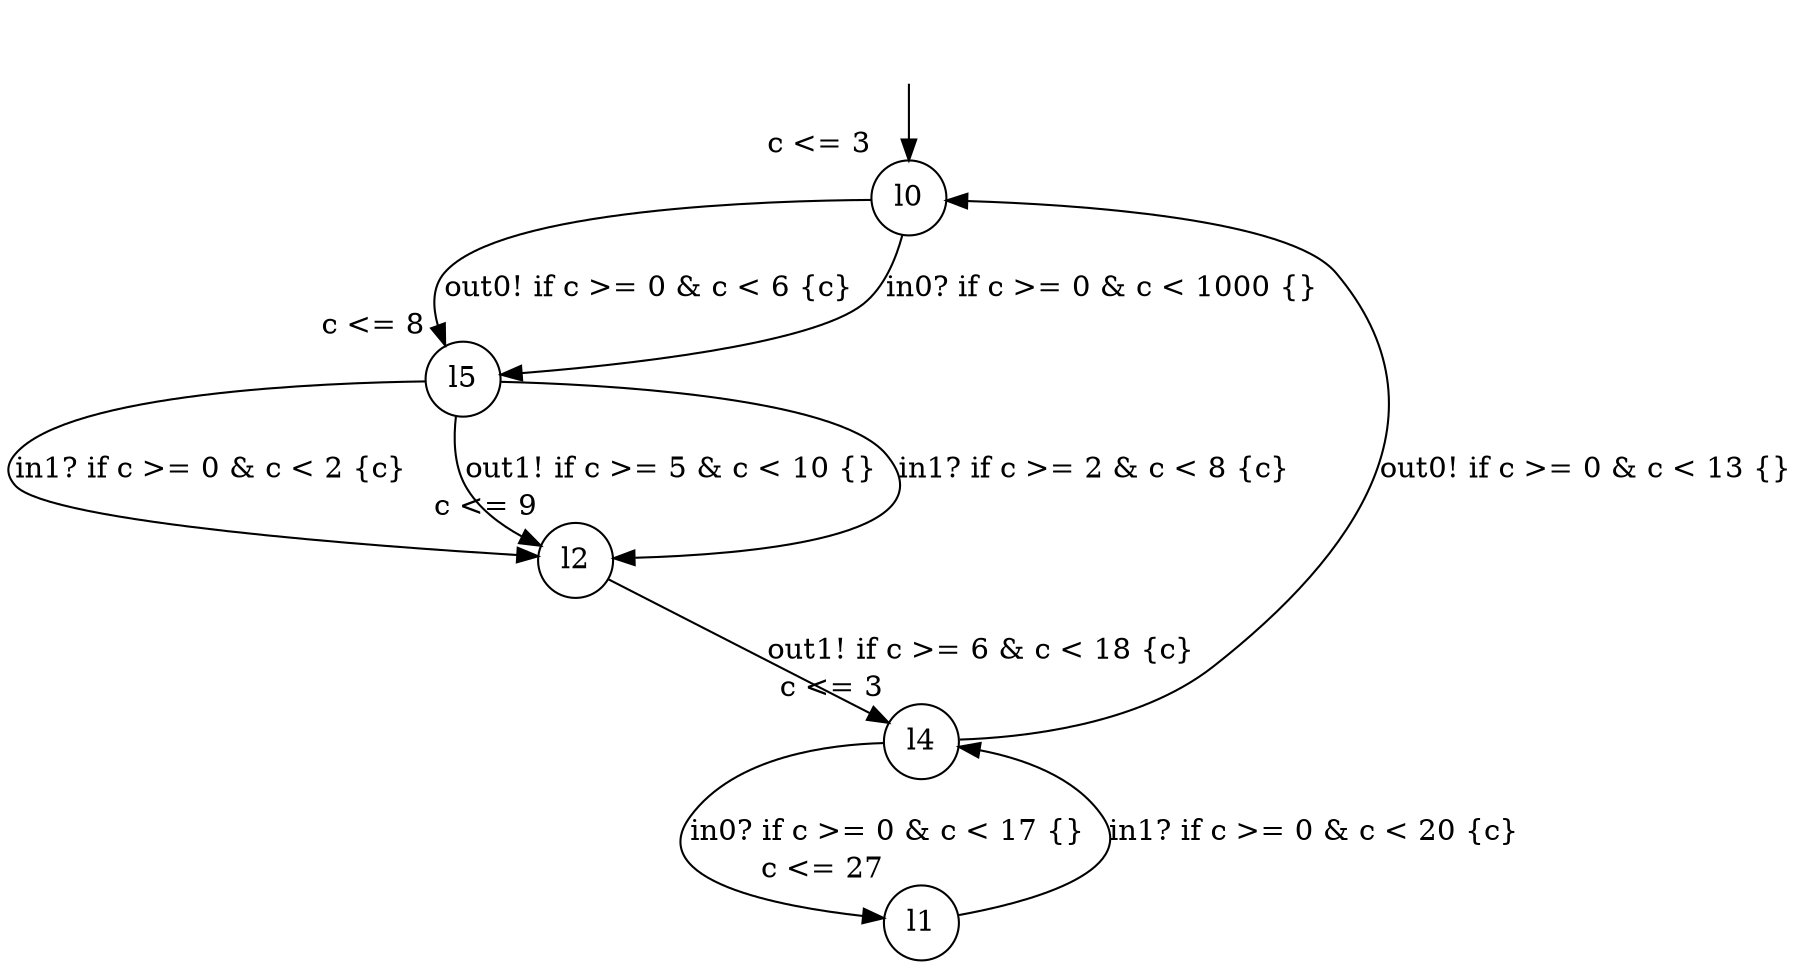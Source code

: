 digraph g {
__start0 [label="" shape="none"];
l0 [shape="circle" margin=0 label="l0", xlabel="c <= 3"];
l1 [shape="circle" margin=0 label="l1", xlabel="c <= 27"];
l2 [shape="circle" margin=0 label="l2", xlabel="c <= 9"];
l4 [shape="circle" margin=0 label="l4", xlabel="c <= 3"];
l5 [shape="circle" margin=0 label="l5", xlabel="c <= 8"];
l0 -> l5 [label="out0! if c >= 0 & c < 6 {c} "];
l0 -> l5 [label="in0? if c >= 0 & c < 1000 {} "];
l1 -> l4 [label="in1? if c >= 0 & c < 20 {c} "];
l2 -> l4 [label="out1! if c >= 6 & c < 18 {c} "];
l4 -> l1 [label="in0? if c >= 0 & c < 17 {} "];
l4 -> l0 [label="out0! if c >= 0 & c < 13 {} "];
l5 -> l2 [label="in1? if c >= 0 & c < 2 {c} "];
l5 -> l2 [label="out1! if c >= 5 & c < 10 {} "];
l5 -> l2 [label="in1? if c >= 2 & c < 8 {c} "];
__start0 -> l0;
}

